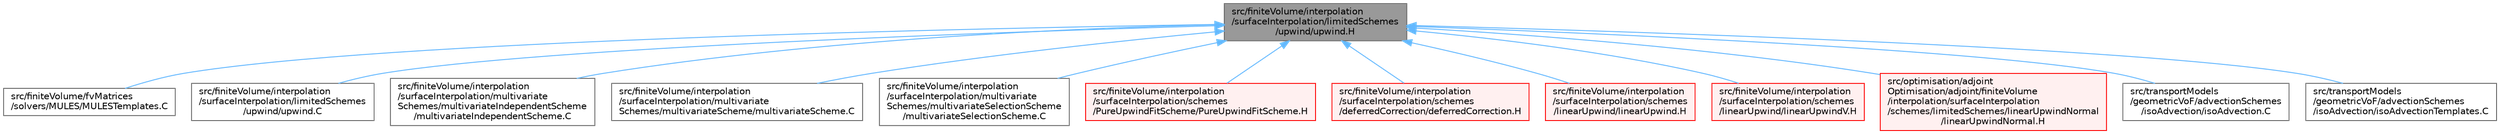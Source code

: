 digraph "src/finiteVolume/interpolation/surfaceInterpolation/limitedSchemes/upwind/upwind.H"
{
 // LATEX_PDF_SIZE
  bgcolor="transparent";
  edge [fontname=Helvetica,fontsize=10,labelfontname=Helvetica,labelfontsize=10];
  node [fontname=Helvetica,fontsize=10,shape=box,height=0.2,width=0.4];
  Node1 [id="Node000001",label="src/finiteVolume/interpolation\l/surfaceInterpolation/limitedSchemes\l/upwind/upwind.H",height=0.2,width=0.4,color="gray40", fillcolor="grey60", style="filled", fontcolor="black",tooltip=" "];
  Node1 -> Node2 [id="edge1_Node000001_Node000002",dir="back",color="steelblue1",style="solid",tooltip=" "];
  Node2 [id="Node000002",label="src/finiteVolume/fvMatrices\l/solvers/MULES/MULESTemplates.C",height=0.2,width=0.4,color="grey40", fillcolor="white", style="filled",URL="$MULESTemplates_8C.html",tooltip=" "];
  Node1 -> Node3 [id="edge2_Node000001_Node000003",dir="back",color="steelblue1",style="solid",tooltip=" "];
  Node3 [id="Node000003",label="src/finiteVolume/interpolation\l/surfaceInterpolation/limitedSchemes\l/upwind/upwind.C",height=0.2,width=0.4,color="grey40", fillcolor="white", style="filled",URL="$upwind_8C.html",tooltip="Upwind differencing scheme class."];
  Node1 -> Node4 [id="edge3_Node000001_Node000004",dir="back",color="steelblue1",style="solid",tooltip=" "];
  Node4 [id="Node000004",label="src/finiteVolume/interpolation\l/surfaceInterpolation/multivariate\lSchemes/multivariateIndependentScheme\l/multivariateIndependentScheme.C",height=0.2,width=0.4,color="grey40", fillcolor="white", style="filled",URL="$multivariateIndependentScheme_8C.html",tooltip=" "];
  Node1 -> Node5 [id="edge4_Node000001_Node000005",dir="back",color="steelblue1",style="solid",tooltip=" "];
  Node5 [id="Node000005",label="src/finiteVolume/interpolation\l/surfaceInterpolation/multivariate\lSchemes/multivariateScheme/multivariateScheme.C",height=0.2,width=0.4,color="grey40", fillcolor="white", style="filled",URL="$multivariateScheme_8C.html",tooltip=" "];
  Node1 -> Node6 [id="edge5_Node000001_Node000006",dir="back",color="steelblue1",style="solid",tooltip=" "];
  Node6 [id="Node000006",label="src/finiteVolume/interpolation\l/surfaceInterpolation/multivariate\lSchemes/multivariateSelectionScheme\l/multivariateSelectionScheme.C",height=0.2,width=0.4,color="grey40", fillcolor="white", style="filled",URL="$multivariateSelectionScheme_8C.html",tooltip=" "];
  Node1 -> Node7 [id="edge6_Node000001_Node000007",dir="back",color="steelblue1",style="solid",tooltip=" "];
  Node7 [id="Node000007",label="src/finiteVolume/interpolation\l/surfaceInterpolation/schemes\l/PureUpwindFitScheme/PureUpwindFitScheme.H",height=0.2,width=0.4,color="red", fillcolor="#FFF0F0", style="filled",URL="$PureUpwindFitScheme_8H.html",tooltip=" "];
  Node1 -> Node10 [id="edge7_Node000001_Node000010",dir="back",color="steelblue1",style="solid",tooltip=" "];
  Node10 [id="Node000010",label="src/finiteVolume/interpolation\l/surfaceInterpolation/schemes\l/deferredCorrection/deferredCorrection.H",height=0.2,width=0.4,color="red", fillcolor="#FFF0F0", style="filled",URL="$deferredCorrection_8H.html",tooltip=" "];
  Node1 -> Node12 [id="edge8_Node000001_Node000012",dir="back",color="steelblue1",style="solid",tooltip=" "];
  Node12 [id="Node000012",label="src/finiteVolume/interpolation\l/surfaceInterpolation/schemes\l/linearUpwind/linearUpwind.H",height=0.2,width=0.4,color="red", fillcolor="#FFF0F0", style="filled",URL="$finiteVolume_2interpolation_2surfaceInterpolation_2schemes_2linearUpwind_2linearUpwind_8H.html",tooltip=" "];
  Node1 -> Node14 [id="edge9_Node000001_Node000014",dir="back",color="steelblue1",style="solid",tooltip=" "];
  Node14 [id="Node000014",label="src/finiteVolume/interpolation\l/surfaceInterpolation/schemes\l/linearUpwind/linearUpwindV.H",height=0.2,width=0.4,color="red", fillcolor="#FFF0F0", style="filled",URL="$linearUpwindV_8H.html",tooltip=" "];
  Node1 -> Node16 [id="edge10_Node000001_Node000016",dir="back",color="steelblue1",style="solid",tooltip=" "];
  Node16 [id="Node000016",label="src/optimisation/adjoint\lOptimisation/adjoint/finiteVolume\l/interpolation/surfaceInterpolation\l/schemes/limitedSchemes/linearUpwindNormal\l/linearUpwindNormal.H",height=0.2,width=0.4,color="red", fillcolor="#FFF0F0", style="filled",URL="$linearUpwindNormal_8H.html",tooltip=" "];
  Node1 -> Node18 [id="edge11_Node000001_Node000018",dir="back",color="steelblue1",style="solid",tooltip=" "];
  Node18 [id="Node000018",label="src/transportModels\l/geometricVoF/advectionSchemes\l/isoAdvection/isoAdvection.C",height=0.2,width=0.4,color="grey40", fillcolor="white", style="filled",URL="$isoAdvection_8C.html",tooltip=" "];
  Node1 -> Node19 [id="edge12_Node000001_Node000019",dir="back",color="steelblue1",style="solid",tooltip=" "];
  Node19 [id="Node000019",label="src/transportModels\l/geometricVoF/advectionSchemes\l/isoAdvection/isoAdvectionTemplates.C",height=0.2,width=0.4,color="grey40", fillcolor="white", style="filled",URL="$isoAdvectionTemplates_8C.html",tooltip=" "];
}
